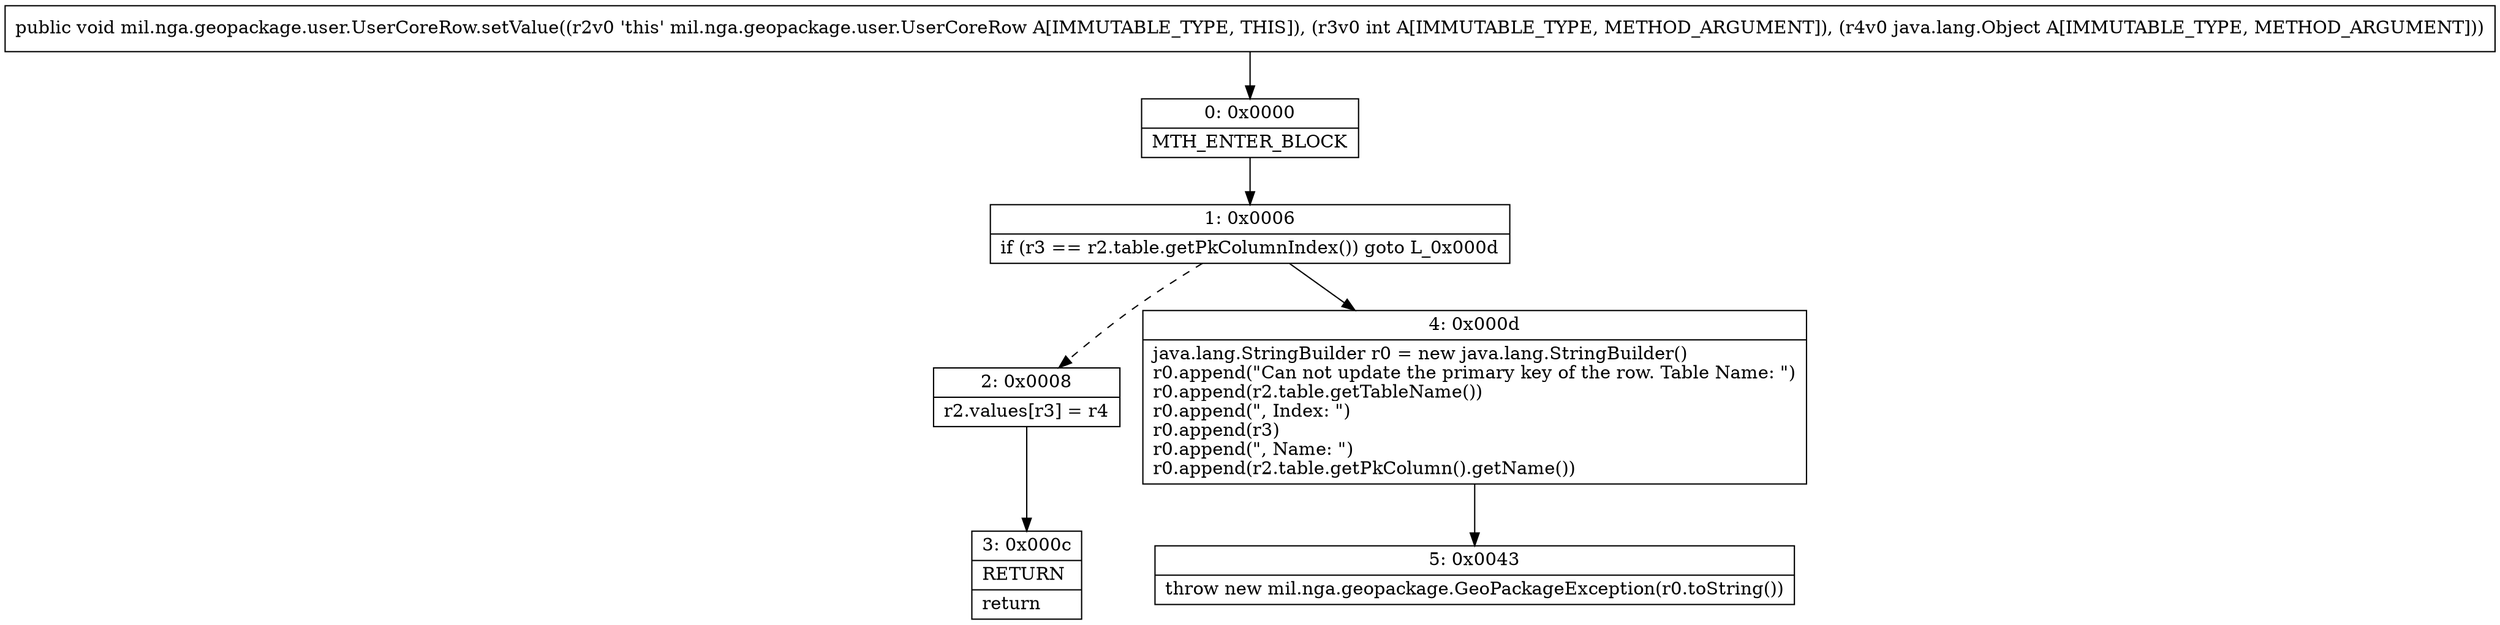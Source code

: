 digraph "CFG formil.nga.geopackage.user.UserCoreRow.setValue(ILjava\/lang\/Object;)V" {
Node_0 [shape=record,label="{0\:\ 0x0000|MTH_ENTER_BLOCK\l}"];
Node_1 [shape=record,label="{1\:\ 0x0006|if (r3 == r2.table.getPkColumnIndex()) goto L_0x000d\l}"];
Node_2 [shape=record,label="{2\:\ 0x0008|r2.values[r3] = r4\l}"];
Node_3 [shape=record,label="{3\:\ 0x000c|RETURN\l|return\l}"];
Node_4 [shape=record,label="{4\:\ 0x000d|java.lang.StringBuilder r0 = new java.lang.StringBuilder()\lr0.append(\"Can not update the primary key of the row. Table Name: \")\lr0.append(r2.table.getTableName())\lr0.append(\", Index: \")\lr0.append(r3)\lr0.append(\", Name: \")\lr0.append(r2.table.getPkColumn().getName())\l}"];
Node_5 [shape=record,label="{5\:\ 0x0043|throw new mil.nga.geopackage.GeoPackageException(r0.toString())\l}"];
MethodNode[shape=record,label="{public void mil.nga.geopackage.user.UserCoreRow.setValue((r2v0 'this' mil.nga.geopackage.user.UserCoreRow A[IMMUTABLE_TYPE, THIS]), (r3v0 int A[IMMUTABLE_TYPE, METHOD_ARGUMENT]), (r4v0 java.lang.Object A[IMMUTABLE_TYPE, METHOD_ARGUMENT])) }"];
MethodNode -> Node_0;
Node_0 -> Node_1;
Node_1 -> Node_2[style=dashed];
Node_1 -> Node_4;
Node_2 -> Node_3;
Node_4 -> Node_5;
}

